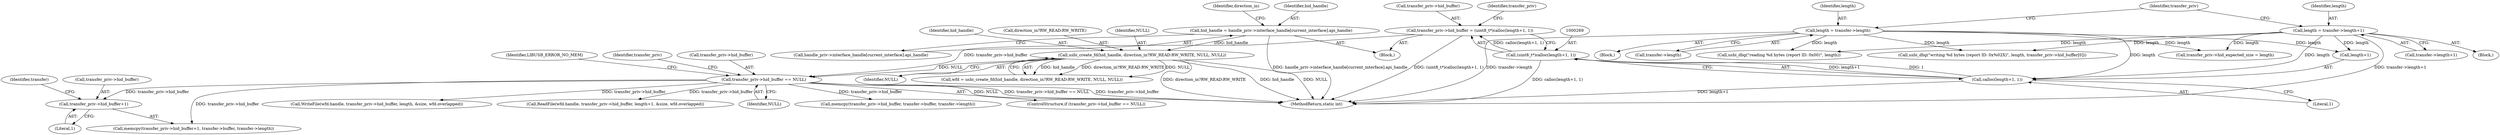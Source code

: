 digraph "1_Chrome_ac149a8d4371c0e01e0934fdd57b09e86f96b5b9_24@pointer" {
"1000332" [label="(Call,transfer_priv->hid_buffer+1)"];
"1000276" [label="(Call,transfer_priv->hid_buffer == NULL)"];
"1000264" [label="(Call,transfer_priv->hid_buffer = (uint8_t*)calloc(length+1, 1))"];
"1000268" [label="(Call,(uint8_t*)calloc(length+1, 1))"];
"1000270" [label="(Call,calloc(length+1, 1))"];
"1000259" [label="(Call,length = transfer->length)"];
"1000250" [label="(Call,length = transfer->length+1)"];
"1000209" [label="(Call,usbi_create_fd(hid_handle, direction_in?RW_READ:RW_WRITE, NULL, NULL))"];
"1000191" [label="(Call,hid_handle = handle_priv->interface_handle[current_interface].api_handle)"];
"1000191" [label="(Call,hid_handle = handle_priv->interface_handle[current_interface].api_handle)"];
"1000275" [label="(ControlStructure,if (transfer_priv->hid_buffer == NULL))"];
"1000284" [label="(Call,transfer_priv->hid_expected_size = length)"];
"1000210" [label="(Identifier,hid_handle)"];
"1000286" [label="(Identifier,transfer_priv)"];
"1000270" [label="(Call,calloc(length+1, 1))"];
"1000258" [label="(Block,)"];
"1000251" [label="(Identifier,length)"];
"1000201" [label="(Identifier,direction_in)"];
"1000193" [label="(Call,handle_priv->interface_handle[current_interface].api_handle)"];
"1000463" [label="(MethodReturn,static int)"];
"1000216" [label="(Identifier,NULL)"];
"1000336" [label="(Literal,1)"];
"1000365" [label="(Call,WriteFile(wfd.handle, transfer_priv->hid_buffer, length, &size, wfd.overlapped))"];
"1000304" [label="(Call,ReadFile(wfd.handle, transfer_priv->hid_buffer, length+1, &size, wfd.overlapped))"];
"1000271" [label="(Call,length+1)"];
"1000250" [label="(Call,length = transfer->length+1)"];
"1000265" [label="(Call,transfer_priv->hid_buffer)"];
"1000261" [label="(Call,transfer->length)"];
"1000355" [label="(Call,usbi_dbg(\"writing %d bytes (report ID: 0x%02X)\", length, transfer_priv->hid_buffer[0]))"];
"1000280" [label="(Identifier,NULL)"];
"1000209" [label="(Call,usbi_create_fd(hid_handle, direction_in?RW_READ:RW_WRITE, NULL, NULL))"];
"1000207" [label="(Call,wfd = usbi_create_fd(hid_handle, direction_in?RW_READ:RW_WRITE, NULL, NULL))"];
"1000249" [label="(Block,)"];
"1000277" [label="(Call,transfer_priv->hid_buffer)"];
"1000345" [label="(Call,memcpy(transfer_priv->hid_buffer, transfer->buffer, transfer->length))"];
"1000333" [label="(Call,transfer_priv->hid_buffer)"];
"1000103" [label="(Block,)"];
"1000260" [label="(Identifier,length)"];
"1000192" [label="(Identifier,hid_handle)"];
"1000211" [label="(Call,direction_in?RW_READ:RW_WRITE)"];
"1000259" [label="(Call,length = transfer->length)"];
"1000299" [label="(Call,usbi_dbg(\"reading %d bytes (report ID: 0x00)\", length))"];
"1000264" [label="(Call,transfer_priv->hid_buffer = (uint8_t*)calloc(length+1, 1))"];
"1000252" [label="(Call,transfer->length+1)"];
"1000276" [label="(Call,transfer_priv->hid_buffer == NULL)"];
"1000278" [label="(Identifier,transfer_priv)"];
"1000332" [label="(Call,transfer_priv->hid_buffer+1)"];
"1000283" [label="(Identifier,LIBUSB_ERROR_NO_MEM)"];
"1000266" [label="(Identifier,transfer_priv)"];
"1000338" [label="(Identifier,transfer)"];
"1000331" [label="(Call,memcpy(transfer_priv->hid_buffer+1, transfer->buffer, transfer->length))"];
"1000215" [label="(Identifier,NULL)"];
"1000268" [label="(Call,(uint8_t*)calloc(length+1, 1))"];
"1000274" [label="(Literal,1)"];
"1000332" -> "1000331"  [label="AST: "];
"1000332" -> "1000336"  [label="CFG: "];
"1000333" -> "1000332"  [label="AST: "];
"1000336" -> "1000332"  [label="AST: "];
"1000338" -> "1000332"  [label="CFG: "];
"1000276" -> "1000332"  [label="DDG: transfer_priv->hid_buffer"];
"1000276" -> "1000275"  [label="AST: "];
"1000276" -> "1000280"  [label="CFG: "];
"1000277" -> "1000276"  [label="AST: "];
"1000280" -> "1000276"  [label="AST: "];
"1000283" -> "1000276"  [label="CFG: "];
"1000286" -> "1000276"  [label="CFG: "];
"1000276" -> "1000463"  [label="DDG: NULL"];
"1000276" -> "1000463"  [label="DDG: transfer_priv->hid_buffer == NULL"];
"1000276" -> "1000463"  [label="DDG: transfer_priv->hid_buffer"];
"1000264" -> "1000276"  [label="DDG: transfer_priv->hid_buffer"];
"1000209" -> "1000276"  [label="DDG: NULL"];
"1000276" -> "1000304"  [label="DDG: transfer_priv->hid_buffer"];
"1000276" -> "1000331"  [label="DDG: transfer_priv->hid_buffer"];
"1000276" -> "1000345"  [label="DDG: transfer_priv->hid_buffer"];
"1000276" -> "1000365"  [label="DDG: transfer_priv->hid_buffer"];
"1000264" -> "1000103"  [label="AST: "];
"1000264" -> "1000268"  [label="CFG: "];
"1000265" -> "1000264"  [label="AST: "];
"1000268" -> "1000264"  [label="AST: "];
"1000278" -> "1000264"  [label="CFG: "];
"1000264" -> "1000463"  [label="DDG: (uint8_t*)calloc(length+1, 1)"];
"1000268" -> "1000264"  [label="DDG: calloc(length+1, 1)"];
"1000268" -> "1000270"  [label="CFG: "];
"1000269" -> "1000268"  [label="AST: "];
"1000270" -> "1000268"  [label="AST: "];
"1000268" -> "1000463"  [label="DDG: calloc(length+1, 1)"];
"1000270" -> "1000268"  [label="DDG: length+1"];
"1000270" -> "1000268"  [label="DDG: 1"];
"1000270" -> "1000274"  [label="CFG: "];
"1000271" -> "1000270"  [label="AST: "];
"1000274" -> "1000270"  [label="AST: "];
"1000270" -> "1000463"  [label="DDG: length+1"];
"1000259" -> "1000270"  [label="DDG: length"];
"1000250" -> "1000270"  [label="DDG: length"];
"1000259" -> "1000258"  [label="AST: "];
"1000259" -> "1000261"  [label="CFG: "];
"1000260" -> "1000259"  [label="AST: "];
"1000261" -> "1000259"  [label="AST: "];
"1000266" -> "1000259"  [label="CFG: "];
"1000259" -> "1000463"  [label="DDG: transfer->length"];
"1000259" -> "1000271"  [label="DDG: length"];
"1000259" -> "1000284"  [label="DDG: length"];
"1000259" -> "1000299"  [label="DDG: length"];
"1000259" -> "1000355"  [label="DDG: length"];
"1000250" -> "1000249"  [label="AST: "];
"1000250" -> "1000252"  [label="CFG: "];
"1000251" -> "1000250"  [label="AST: "];
"1000252" -> "1000250"  [label="AST: "];
"1000266" -> "1000250"  [label="CFG: "];
"1000250" -> "1000463"  [label="DDG: transfer->length+1"];
"1000250" -> "1000271"  [label="DDG: length"];
"1000250" -> "1000284"  [label="DDG: length"];
"1000250" -> "1000299"  [label="DDG: length"];
"1000250" -> "1000355"  [label="DDG: length"];
"1000209" -> "1000207"  [label="AST: "];
"1000209" -> "1000216"  [label="CFG: "];
"1000210" -> "1000209"  [label="AST: "];
"1000211" -> "1000209"  [label="AST: "];
"1000215" -> "1000209"  [label="AST: "];
"1000216" -> "1000209"  [label="AST: "];
"1000207" -> "1000209"  [label="CFG: "];
"1000209" -> "1000463"  [label="DDG: hid_handle"];
"1000209" -> "1000463"  [label="DDG: NULL"];
"1000209" -> "1000463"  [label="DDG: direction_in?RW_READ:RW_WRITE"];
"1000209" -> "1000207"  [label="DDG: hid_handle"];
"1000209" -> "1000207"  [label="DDG: direction_in?RW_READ:RW_WRITE"];
"1000209" -> "1000207"  [label="DDG: NULL"];
"1000191" -> "1000209"  [label="DDG: hid_handle"];
"1000191" -> "1000103"  [label="AST: "];
"1000191" -> "1000193"  [label="CFG: "];
"1000192" -> "1000191"  [label="AST: "];
"1000193" -> "1000191"  [label="AST: "];
"1000201" -> "1000191"  [label="CFG: "];
"1000191" -> "1000463"  [label="DDG: handle_priv->interface_handle[current_interface].api_handle"];
}

